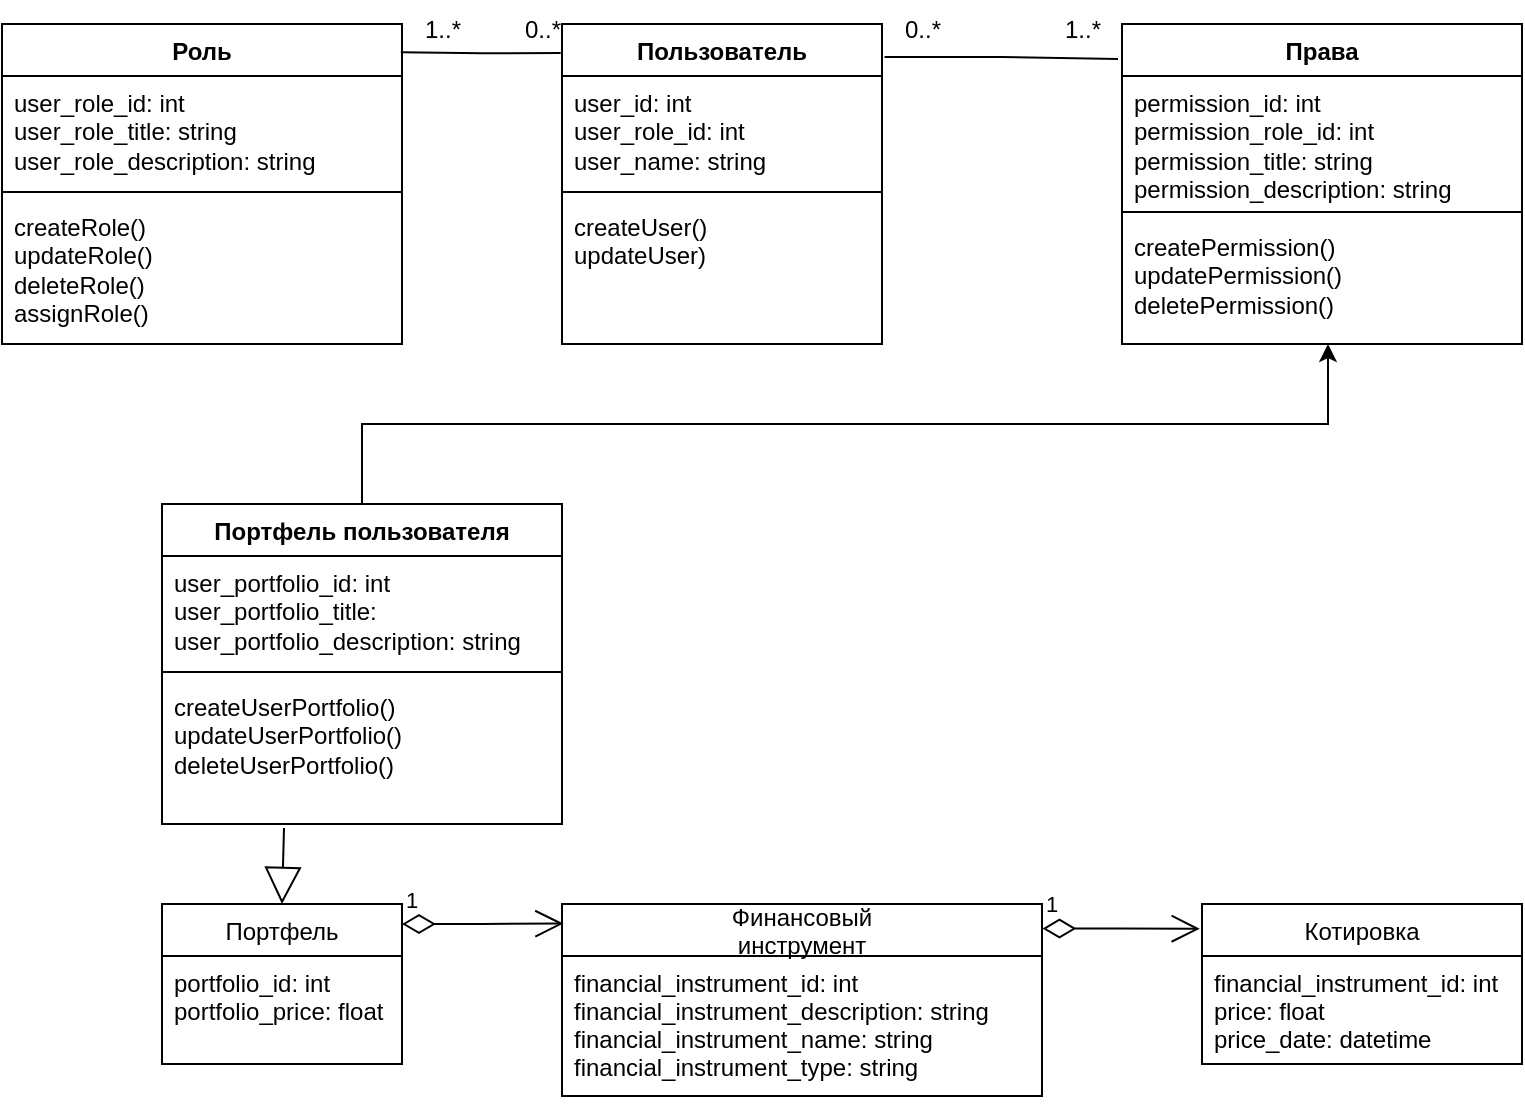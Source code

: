 <mxfile version="21.3.8" type="github">
  <diagram id="Mpf7kndtRzjNMKVAARsh" name="Страница 1">
    <mxGraphModel dx="1434" dy="707" grid="1" gridSize="10" guides="1" tooltips="1" connect="1" arrows="1" fold="1" page="1" pageScale="1" pageWidth="827" pageHeight="1169" math="0" shadow="0">
      <root>
        <mxCell id="0" />
        <mxCell id="1" parent="0" />
        <mxCell id="9H1C8xbv_tbaZJ_8QEVI-1" value="Котировка" style="swimlane;fontStyle=0;childLayout=stackLayout;horizontal=1;startSize=26;fillColor=none;horizontalStack=0;resizeParent=1;resizeParentMax=0;resizeLast=0;collapsible=1;marginBottom=0;" parent="1" vertex="1">
          <mxGeometry x="640" y="600" width="160" height="80" as="geometry" />
        </mxCell>
        <mxCell id="9H1C8xbv_tbaZJ_8QEVI-2" value="financial_instrument_id: int&#xa;price: float&#xa;price_date: datetime&#xa;" style="text;strokeColor=none;fillColor=none;align=left;verticalAlign=top;spacingLeft=4;spacingRight=4;overflow=hidden;rotatable=0;points=[[0,0.5],[1,0.5]];portConstraint=eastwest;" parent="9H1C8xbv_tbaZJ_8QEVI-1" vertex="1">
          <mxGeometry y="26" width="160" height="54" as="geometry" />
        </mxCell>
        <mxCell id="9H1C8xbv_tbaZJ_8QEVI-13" value="Портфель" style="swimlane;fontStyle=0;childLayout=stackLayout;horizontal=1;startSize=26;fillColor=none;horizontalStack=0;resizeParent=1;resizeParentMax=0;resizeLast=0;collapsible=1;marginBottom=0;" parent="1" vertex="1">
          <mxGeometry x="120" y="600" width="120" height="80" as="geometry" />
        </mxCell>
        <mxCell id="9H1C8xbv_tbaZJ_8QEVI-15" value="portfolio_id: int&#xa;portfolio_price: float" style="text;strokeColor=none;fillColor=none;align=left;verticalAlign=top;spacingLeft=4;spacingRight=4;overflow=hidden;rotatable=0;points=[[0,0.5],[1,0.5]];portConstraint=eastwest;" parent="9H1C8xbv_tbaZJ_8QEVI-13" vertex="1">
          <mxGeometry y="26" width="120" height="54" as="geometry" />
        </mxCell>
        <mxCell id="9H1C8xbv_tbaZJ_8QEVI-34" value="Финансовый&#xa;инструмент" style="swimlane;fontStyle=0;childLayout=stackLayout;horizontal=1;startSize=26;fillColor=none;horizontalStack=0;resizeParent=1;resizeParentMax=0;resizeLast=0;collapsible=1;marginBottom=0;" parent="1" vertex="1">
          <mxGeometry x="320" y="600" width="240" height="96" as="geometry" />
        </mxCell>
        <mxCell id="9H1C8xbv_tbaZJ_8QEVI-35" value="financial_instrument_id: int&#xa;financial_instrument_description: string&#xa;financial_instrument_name: string&#xa;financial_instrument_type: string&#xa; " style="text;strokeColor=none;fillColor=none;align=left;verticalAlign=top;spacingLeft=4;spacingRight=4;overflow=hidden;rotatable=0;points=[[0,0.5],[1,0.5]];portConstraint=eastwest;" parent="9H1C8xbv_tbaZJ_8QEVI-34" vertex="1">
          <mxGeometry y="26" width="240" height="70" as="geometry" />
        </mxCell>
        <mxCell id="YTx3mUYdvvcg0MltOAM5-11" value="Роль" style="swimlane;fontStyle=1;align=center;verticalAlign=top;childLayout=stackLayout;horizontal=1;startSize=26;horizontalStack=0;resizeParent=1;resizeParentMax=0;resizeLast=0;collapsible=1;marginBottom=0;whiteSpace=wrap;html=1;" parent="1" vertex="1">
          <mxGeometry x="40" y="160" width="200" height="160" as="geometry" />
        </mxCell>
        <mxCell id="YTx3mUYdvvcg0MltOAM5-12" value="user_role_id: int&lt;br&gt;user_role_title: string&lt;br&gt;user_role_description: string" style="text;strokeColor=none;fillColor=none;align=left;verticalAlign=top;spacingLeft=4;spacingRight=4;overflow=hidden;rotatable=0;points=[[0,0.5],[1,0.5]];portConstraint=eastwest;whiteSpace=wrap;html=1;" parent="YTx3mUYdvvcg0MltOAM5-11" vertex="1">
          <mxGeometry y="26" width="200" height="54" as="geometry" />
        </mxCell>
        <mxCell id="YTx3mUYdvvcg0MltOAM5-13" value="" style="line;strokeWidth=1;fillColor=none;align=left;verticalAlign=middle;spacingTop=-1;spacingLeft=3;spacingRight=3;rotatable=0;labelPosition=right;points=[];portConstraint=eastwest;strokeColor=inherit;" parent="YTx3mUYdvvcg0MltOAM5-11" vertex="1">
          <mxGeometry y="80" width="200" height="8" as="geometry" />
        </mxCell>
        <mxCell id="YTx3mUYdvvcg0MltOAM5-14" value="createRole()&lt;br&gt;updateRole()&lt;br&gt;deleteRole()&lt;br&gt;assignRole()" style="text;strokeColor=none;fillColor=none;align=left;verticalAlign=top;spacingLeft=4;spacingRight=4;overflow=hidden;rotatable=0;points=[[0,0.5],[1,0.5]];portConstraint=eastwest;whiteSpace=wrap;html=1;" parent="YTx3mUYdvvcg0MltOAM5-11" vertex="1">
          <mxGeometry y="88" width="200" height="72" as="geometry" />
        </mxCell>
        <mxCell id="YTx3mUYdvvcg0MltOAM5-15" value="Права" style="swimlane;fontStyle=1;align=center;verticalAlign=top;childLayout=stackLayout;horizontal=1;startSize=26;horizontalStack=0;resizeParent=1;resizeParentMax=0;resizeLast=0;collapsible=1;marginBottom=0;whiteSpace=wrap;html=1;" parent="1" vertex="1">
          <mxGeometry x="600" y="160" width="200" height="160" as="geometry" />
        </mxCell>
        <mxCell id="YTx3mUYdvvcg0MltOAM5-16" value="permission_id: int&lt;br&gt;permission_role_id: int&lt;br&gt;permission_title: string&lt;br&gt;permission_description: string&lt;br&gt;" style="text;strokeColor=none;fillColor=none;align=left;verticalAlign=top;spacingLeft=4;spacingRight=4;overflow=hidden;rotatable=0;points=[[0,0.5],[1,0.5]];portConstraint=eastwest;whiteSpace=wrap;html=1;" parent="YTx3mUYdvvcg0MltOAM5-15" vertex="1">
          <mxGeometry y="26" width="200" height="64" as="geometry" />
        </mxCell>
        <mxCell id="YTx3mUYdvvcg0MltOAM5-17" value="" style="line;strokeWidth=1;fillColor=none;align=left;verticalAlign=middle;spacingTop=-1;spacingLeft=3;spacingRight=3;rotatable=0;labelPosition=right;points=[];portConstraint=eastwest;strokeColor=inherit;" parent="YTx3mUYdvvcg0MltOAM5-15" vertex="1">
          <mxGeometry y="90" width="200" height="8" as="geometry" />
        </mxCell>
        <mxCell id="YTx3mUYdvvcg0MltOAM5-18" value="createPermission()&lt;br&gt;updatePermission()&lt;br&gt;deletePermission()" style="text;strokeColor=none;fillColor=none;align=left;verticalAlign=top;spacingLeft=4;spacingRight=4;overflow=hidden;rotatable=0;points=[[0,0.5],[1,0.5]];portConstraint=eastwest;whiteSpace=wrap;html=1;" parent="YTx3mUYdvvcg0MltOAM5-15" vertex="1">
          <mxGeometry y="98" width="200" height="62" as="geometry" />
        </mxCell>
        <mxCell id="izZf_g_UUV8aRB2Sh-P_-1" style="edgeStyle=orthogonalEdgeStyle;rounded=0;orthogonalLoop=1;jettySize=auto;html=1;entryX=0.515;entryY=1;entryDx=0;entryDy=0;entryPerimeter=0;" edge="1" parent="1" source="YTx3mUYdvvcg0MltOAM5-27" target="YTx3mUYdvvcg0MltOAM5-18">
          <mxGeometry relative="1" as="geometry" />
        </mxCell>
        <mxCell id="YTx3mUYdvvcg0MltOAM5-27" value="Портфель пользователя" style="swimlane;fontStyle=1;align=center;verticalAlign=top;childLayout=stackLayout;horizontal=1;startSize=26;horizontalStack=0;resizeParent=1;resizeParentMax=0;resizeLast=0;collapsible=1;marginBottom=0;whiteSpace=wrap;html=1;" parent="1" vertex="1">
          <mxGeometry x="120" y="400" width="200" height="160" as="geometry" />
        </mxCell>
        <mxCell id="YTx3mUYdvvcg0MltOAM5-28" value="user_portfolio_id: int&lt;br&gt;user_portfolio_title: user_portfolio_description: string" style="text;strokeColor=none;fillColor=none;align=left;verticalAlign=top;spacingLeft=4;spacingRight=4;overflow=hidden;rotatable=0;points=[[0,0.5],[1,0.5]];portConstraint=eastwest;whiteSpace=wrap;html=1;" parent="YTx3mUYdvvcg0MltOAM5-27" vertex="1">
          <mxGeometry y="26" width="200" height="54" as="geometry" />
        </mxCell>
        <mxCell id="YTx3mUYdvvcg0MltOAM5-29" value="" style="line;strokeWidth=1;fillColor=none;align=left;verticalAlign=middle;spacingTop=-1;spacingLeft=3;spacingRight=3;rotatable=0;labelPosition=right;points=[];portConstraint=eastwest;strokeColor=inherit;" parent="YTx3mUYdvvcg0MltOAM5-27" vertex="1">
          <mxGeometry y="80" width="200" height="8" as="geometry" />
        </mxCell>
        <mxCell id="YTx3mUYdvvcg0MltOAM5-30" value="createUserPortfolio()&lt;br&gt;updateUserPortfolio()&lt;br&gt;deleteUserPortfolio()" style="text;strokeColor=none;fillColor=none;align=left;verticalAlign=top;spacingLeft=4;spacingRight=4;overflow=hidden;rotatable=0;points=[[0,0.5],[1,0.5]];portConstraint=eastwest;whiteSpace=wrap;html=1;" parent="YTx3mUYdvvcg0MltOAM5-27" vertex="1">
          <mxGeometry y="88" width="200" height="72" as="geometry" />
        </mxCell>
        <mxCell id="VrHmLqL_wo-LyS8ngVyw-6" style="edgeStyle=orthogonalEdgeStyle;rounded=0;orthogonalLoop=1;jettySize=auto;html=1;entryX=0.997;entryY=0.088;entryDx=0;entryDy=0;entryPerimeter=0;exitX=-0.004;exitY=0.091;exitDx=0;exitDy=0;exitPerimeter=0;endArrow=none;endFill=0;" parent="1" source="YTx3mUYdvvcg0MltOAM5-31" target="YTx3mUYdvvcg0MltOAM5-11" edge="1">
          <mxGeometry relative="1" as="geometry" />
        </mxCell>
        <mxCell id="VrHmLqL_wo-LyS8ngVyw-7" style="edgeStyle=orthogonalEdgeStyle;rounded=0;orthogonalLoop=1;jettySize=auto;html=1;entryX=-0.01;entryY=0.109;entryDx=0;entryDy=0;entryPerimeter=0;exitX=1.008;exitY=0.103;exitDx=0;exitDy=0;exitPerimeter=0;endArrow=none;endFill=0;" parent="1" source="YTx3mUYdvvcg0MltOAM5-31" target="YTx3mUYdvvcg0MltOAM5-15" edge="1">
          <mxGeometry relative="1" as="geometry" />
        </mxCell>
        <mxCell id="YTx3mUYdvvcg0MltOAM5-31" value="Пользователь" style="swimlane;fontStyle=1;align=center;verticalAlign=top;childLayout=stackLayout;horizontal=1;startSize=26;horizontalStack=0;resizeParent=1;resizeParentMax=0;resizeLast=0;collapsible=1;marginBottom=0;whiteSpace=wrap;html=1;" parent="1" vertex="1">
          <mxGeometry x="320" y="160" width="160" height="160" as="geometry">
            <mxRectangle x="320" y="160" width="130" height="30" as="alternateBounds" />
          </mxGeometry>
        </mxCell>
        <mxCell id="YTx3mUYdvvcg0MltOAM5-32" value="user_id: int&lt;br&gt;user_role_id: int&lt;br&gt;user_name: string&lt;br&gt;" style="text;strokeColor=none;fillColor=none;align=left;verticalAlign=top;spacingLeft=4;spacingRight=4;overflow=hidden;rotatable=0;points=[[0,0.5],[1,0.5]];portConstraint=eastwest;whiteSpace=wrap;html=1;" parent="YTx3mUYdvvcg0MltOAM5-31" vertex="1">
          <mxGeometry y="26" width="160" height="54" as="geometry" />
        </mxCell>
        <mxCell id="YTx3mUYdvvcg0MltOAM5-33" value="" style="line;strokeWidth=1;fillColor=none;align=left;verticalAlign=middle;spacingTop=-1;spacingLeft=3;spacingRight=3;rotatable=0;labelPosition=right;points=[];portConstraint=eastwest;strokeColor=inherit;" parent="YTx3mUYdvvcg0MltOAM5-31" vertex="1">
          <mxGeometry y="80" width="160" height="8" as="geometry" />
        </mxCell>
        <mxCell id="YTx3mUYdvvcg0MltOAM5-34" value="createUser()&lt;br&gt;updateUser)" style="text;strokeColor=none;fillColor=none;align=left;verticalAlign=top;spacingLeft=4;spacingRight=4;overflow=hidden;rotatable=0;points=[[0,0.5],[1,0.5]];portConstraint=eastwest;whiteSpace=wrap;html=1;" parent="YTx3mUYdvvcg0MltOAM5-31" vertex="1">
          <mxGeometry y="88" width="160" height="72" as="geometry" />
        </mxCell>
        <mxCell id="VrHmLqL_wo-LyS8ngVyw-1" value="1" style="endArrow=open;html=1;endSize=12;startArrow=diamondThin;startSize=14;startFill=0;edgeStyle=orthogonalEdgeStyle;align=left;verticalAlign=bottom;rounded=0;exitX=1.001;exitY=0.128;exitDx=0;exitDy=0;exitPerimeter=0;entryX=-0.007;entryY=0.155;entryDx=0;entryDy=0;entryPerimeter=0;" parent="1" source="9H1C8xbv_tbaZJ_8QEVI-34" target="9H1C8xbv_tbaZJ_8QEVI-1" edge="1">
          <mxGeometry x="-1" y="3" relative="1" as="geometry">
            <mxPoint x="620" y="590" as="sourcePoint" />
            <mxPoint x="780" y="590" as="targetPoint" />
            <Array as="points">
              <mxPoint x="600" y="612" />
            </Array>
          </mxGeometry>
        </mxCell>
        <mxCell id="VrHmLqL_wo-LyS8ngVyw-5" value="1" style="endArrow=open;html=1;endSize=12;startArrow=diamondThin;startSize=14;startFill=0;edgeStyle=orthogonalEdgeStyle;align=left;verticalAlign=bottom;rounded=0;exitX=1;exitY=0.125;exitDx=0;exitDy=0;exitPerimeter=0;entryX=0.003;entryY=0.102;entryDx=0;entryDy=0;entryPerimeter=0;" parent="1" source="9H1C8xbv_tbaZJ_8QEVI-13" target="9H1C8xbv_tbaZJ_8QEVI-34" edge="1">
          <mxGeometry x="-1" y="3" relative="1" as="geometry">
            <mxPoint x="270" y="580" as="sourcePoint" />
            <mxPoint x="430" y="580" as="targetPoint" />
          </mxGeometry>
        </mxCell>
        <mxCell id="VrHmLqL_wo-LyS8ngVyw-8" value="0..*" style="text;html=1;align=center;verticalAlign=middle;resizable=0;points=[];autosize=1;strokeColor=none;fillColor=none;" parent="1" vertex="1">
          <mxGeometry x="290" y="148" width="40" height="30" as="geometry" />
        </mxCell>
        <mxCell id="VrHmLqL_wo-LyS8ngVyw-9" value="1..*" style="text;html=1;align=center;verticalAlign=middle;resizable=0;points=[];autosize=1;strokeColor=none;fillColor=none;" parent="1" vertex="1">
          <mxGeometry x="240" y="148" width="40" height="30" as="geometry" />
        </mxCell>
        <mxCell id="VrHmLqL_wo-LyS8ngVyw-10" value="0..*" style="text;html=1;align=center;verticalAlign=middle;resizable=0;points=[];autosize=1;strokeColor=none;fillColor=none;" parent="1" vertex="1">
          <mxGeometry x="480" y="148" width="40" height="30" as="geometry" />
        </mxCell>
        <mxCell id="VrHmLqL_wo-LyS8ngVyw-11" value="1..*" style="text;html=1;align=center;verticalAlign=middle;resizable=0;points=[];autosize=1;strokeColor=none;fillColor=none;" parent="1" vertex="1">
          <mxGeometry x="560" y="148" width="40" height="30" as="geometry" />
        </mxCell>
        <mxCell id="4F9nL_y-sZlt76Qy2w8f-1" value="" style="endArrow=block;endSize=16;endFill=0;html=1;rounded=0;exitX=0.305;exitY=1.028;exitDx=0;exitDy=0;entryX=0.5;entryY=0;entryDx=0;entryDy=0;exitPerimeter=0;" parent="1" source="YTx3mUYdvvcg0MltOAM5-30" target="9H1C8xbv_tbaZJ_8QEVI-13" edge="1">
          <mxGeometry width="160" relative="1" as="geometry">
            <mxPoint x="190" y="610" as="sourcePoint" />
            <mxPoint x="190" y="580" as="targetPoint" />
          </mxGeometry>
        </mxCell>
      </root>
    </mxGraphModel>
  </diagram>
</mxfile>
